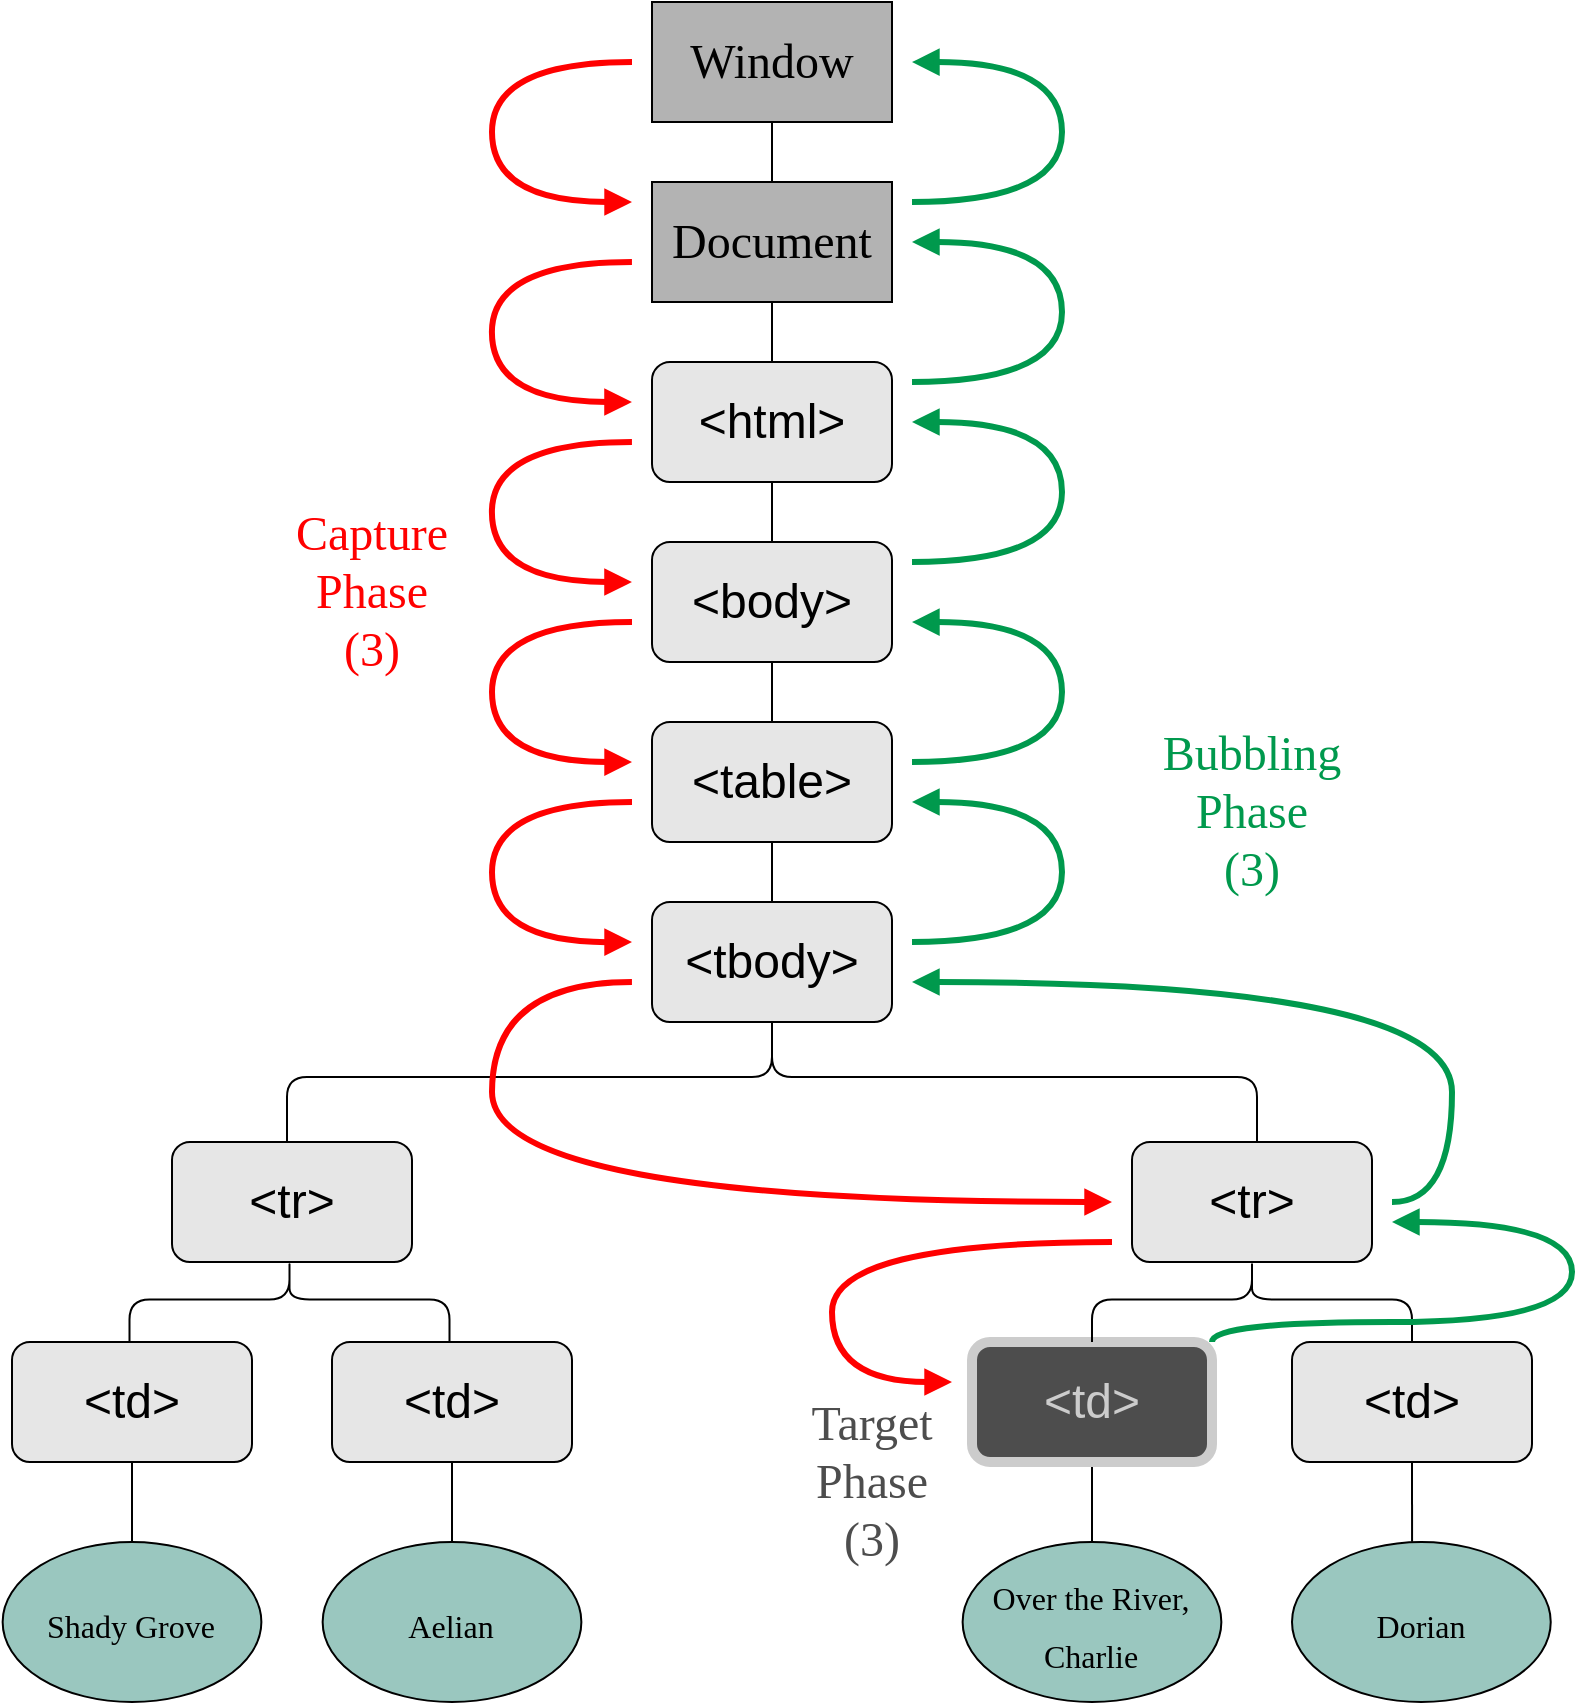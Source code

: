 <mxfile version="20.2.3" type="device"><diagram id="n8ZPYrHv9_kCDJCFgbEI" name="Page-1"><mxGraphModel dx="1422" dy="865" grid="1" gridSize="10" guides="1" tooltips="1" connect="1" arrows="1" fold="1" page="1" pageScale="1" pageWidth="850" pageHeight="1100" math="0" shadow="0"><root><mxCell id="0"/><mxCell id="1" parent="0"/><mxCell id="9qee8gHzmPaIPah6g7Xn-10" style="edgeStyle=orthogonalEdgeStyle;rounded=0;orthogonalLoop=1;jettySize=auto;html=1;exitX=0.5;exitY=1;exitDx=0;exitDy=0;entryX=0.5;entryY=0;entryDx=0;entryDy=0;fontFamily=Times New Roman;fontSize=24;endArrow=none;endFill=0;" parent="1" source="9qee8gHzmPaIPah6g7Xn-1" target="9qee8gHzmPaIPah6g7Xn-3" edge="1"><mxGeometry relative="1" as="geometry"/></mxCell><mxCell id="9qee8gHzmPaIPah6g7Xn-1" value="&lt;font style=&quot;font-size: 24px;&quot;&gt;&amp;lt;html&amp;gt;&lt;/font&gt;" style="rounded=1;whiteSpace=wrap;html=1;fillColor=#E6E6E6;" parent="1" vertex="1"><mxGeometry x="360" y="210" width="120" height="60" as="geometry"/></mxCell><mxCell id="9qee8gHzmPaIPah6g7Xn-12" style="edgeStyle=orthogonalEdgeStyle;rounded=0;orthogonalLoop=1;jettySize=auto;html=1;exitX=0.5;exitY=1;exitDx=0;exitDy=0;entryX=0.5;entryY=0;entryDx=0;entryDy=0;fontFamily=Times New Roman;fontSize=24;endArrow=none;endFill=0;" parent="1" source="9qee8gHzmPaIPah6g7Xn-2" target="9qee8gHzmPaIPah6g7Xn-4" edge="1"><mxGeometry relative="1" as="geometry"/></mxCell><mxCell id="9qee8gHzmPaIPah6g7Xn-2" value="&lt;font style=&quot;font-size: 24px;&quot;&gt;&amp;lt;table&amp;gt;&lt;/font&gt;" style="rounded=1;whiteSpace=wrap;html=1;fillColor=#E6E6E6;" parent="1" vertex="1"><mxGeometry x="360" y="390" width="120" height="60" as="geometry"/></mxCell><mxCell id="9qee8gHzmPaIPah6g7Xn-11" style="edgeStyle=orthogonalEdgeStyle;rounded=0;orthogonalLoop=1;jettySize=auto;html=1;exitX=0.5;exitY=1;exitDx=0;exitDy=0;entryX=0.5;entryY=0;entryDx=0;entryDy=0;fontFamily=Times New Roman;fontSize=24;endArrow=none;endFill=0;" parent="1" source="9qee8gHzmPaIPah6g7Xn-3" target="9qee8gHzmPaIPah6g7Xn-2" edge="1"><mxGeometry relative="1" as="geometry"/></mxCell><mxCell id="9qee8gHzmPaIPah6g7Xn-3" value="&lt;font style=&quot;font-size: 24px;&quot;&gt;&amp;lt;body&amp;gt;&lt;/font&gt;" style="rounded=1;whiteSpace=wrap;html=1;fillColor=#E6E6E6;" parent="1" vertex="1"><mxGeometry x="360" y="300" width="120" height="60" as="geometry"/></mxCell><mxCell id="9qee8gHzmPaIPah6g7Xn-4" value="&lt;font style=&quot;font-size: 24px;&quot;&gt;&amp;lt;tbody&amp;gt;&lt;/font&gt;" style="rounded=1;whiteSpace=wrap;html=1;fillColor=#E6E6E6;" parent="1" vertex="1"><mxGeometry x="360" y="480" width="120" height="60" as="geometry"/></mxCell><mxCell id="9qee8gHzmPaIPah6g7Xn-8" style="edgeStyle=orthogonalEdgeStyle;rounded=0;orthogonalLoop=1;jettySize=auto;html=1;exitX=0.5;exitY=1;exitDx=0;exitDy=0;fontFamily=Times New Roman;fontSize=24;endArrow=none;endFill=0;" parent="1" source="9qee8gHzmPaIPah6g7Xn-5" target="9qee8gHzmPaIPah6g7Xn-7" edge="1"><mxGeometry relative="1" as="geometry"/></mxCell><mxCell id="9qee8gHzmPaIPah6g7Xn-5" value="Window" style="rounded=0;whiteSpace=wrap;html=1;fontFamily=Times New Roman;fontSize=24;fillColor=#B3B3B3;" parent="1" vertex="1"><mxGeometry x="360" y="30" width="120" height="60" as="geometry"/></mxCell><mxCell id="9qee8gHzmPaIPah6g7Xn-9" style="edgeStyle=orthogonalEdgeStyle;rounded=0;orthogonalLoop=1;jettySize=auto;html=1;exitX=0.5;exitY=1;exitDx=0;exitDy=0;entryX=0.5;entryY=0;entryDx=0;entryDy=0;fontFamily=Times New Roman;fontSize=24;endArrow=none;endFill=0;" parent="1" source="9qee8gHzmPaIPah6g7Xn-7" target="9qee8gHzmPaIPah6g7Xn-1" edge="1"><mxGeometry relative="1" as="geometry"/></mxCell><mxCell id="9qee8gHzmPaIPah6g7Xn-7" value="Document" style="rounded=0;whiteSpace=wrap;html=1;fontFamily=Times New Roman;fontSize=24;fillColor=#B3B3B3;" parent="1" vertex="1"><mxGeometry x="360" y="120" width="120" height="60" as="geometry"/></mxCell><mxCell id="9qee8gHzmPaIPah6g7Xn-13" value="&lt;font style=&quot;font-size: 24px;&quot;&gt;&amp;lt;tr&amp;gt;&lt;/font&gt;" style="rounded=1;whiteSpace=wrap;html=1;fillColor=#E6E6E6;" parent="1" vertex="1"><mxGeometry x="600" y="600" width="120" height="60" as="geometry"/></mxCell><mxCell id="9qee8gHzmPaIPah6g7Xn-53" style="edgeStyle=orthogonalEdgeStyle;orthogonalLoop=1;jettySize=auto;html=1;exitX=0.5;exitY=1;exitDx=0;exitDy=0;entryX=0.5;entryY=0;entryDx=0;entryDy=0;fontFamily=Times New Roman;fontSize=16;fontColor=#4D4D4D;startArrow=none;startFill=0;endArrow=none;endFill=0;strokeColor=#000000;strokeWidth=1;rounded=0;" parent="1" source="9qee8gHzmPaIPah6g7Xn-14" target="9qee8gHzmPaIPah6g7Xn-51" edge="1"><mxGeometry relative="1" as="geometry"/></mxCell><mxCell id="9qee8gHzmPaIPah6g7Xn-14" value="&lt;font style=&quot;font-size: 24px;&quot;&gt;&amp;lt;td&amp;gt;&lt;/font&gt;" style="rounded=1;whiteSpace=wrap;html=1;fillColor=#E6E6E6;" parent="1" vertex="1"><mxGeometry x="200" y="700" width="120" height="60" as="geometry"/></mxCell><mxCell id="9qee8gHzmPaIPah6g7Xn-16" value="&lt;font style=&quot;font-size: 24px;&quot;&gt;&amp;lt;tr&amp;gt;&lt;/font&gt;" style="rounded=1;whiteSpace=wrap;html=1;fillColor=#E6E6E6;" parent="1" vertex="1"><mxGeometry x="120" y="600" width="120" height="60" as="geometry"/></mxCell><mxCell id="9qee8gHzmPaIPah6g7Xn-54" style="edgeStyle=orthogonalEdgeStyle;rounded=0;orthogonalLoop=1;jettySize=auto;html=1;exitX=0.5;exitY=1;exitDx=0;exitDy=0;entryX=0.5;entryY=0;entryDx=0;entryDy=0;fontFamily=Times New Roman;fontSize=16;fontColor=#4D4D4D;startArrow=none;startFill=0;endArrow=none;endFill=0;strokeColor=#000000;strokeWidth=1;" parent="1" source="9qee8gHzmPaIPah6g7Xn-17" target="9qee8gHzmPaIPah6g7Xn-52" edge="1"><mxGeometry relative="1" as="geometry"/></mxCell><mxCell id="9qee8gHzmPaIPah6g7Xn-17" value="&lt;font style=&quot;font-size: 24px;&quot;&gt;&amp;lt;td&amp;gt;&lt;/font&gt;" style="rounded=1;whiteSpace=wrap;html=1;fillColor=#E6E6E6;" parent="1" vertex="1"><mxGeometry x="40" y="700" width="120" height="60" as="geometry"/></mxCell><mxCell id="9qee8gHzmPaIPah6g7Xn-55" style="edgeStyle=orthogonalEdgeStyle;rounded=0;orthogonalLoop=1;jettySize=auto;html=1;exitX=0.5;exitY=1;exitDx=0;exitDy=0;entryX=0.5;entryY=0;entryDx=0;entryDy=0;fontFamily=Times New Roman;fontSize=16;fontColor=#4D4D4D;startArrow=none;startFill=0;endArrow=none;endFill=0;strokeColor=#000000;strokeWidth=1;" parent="1" source="9qee8gHzmPaIPah6g7Xn-18" target="9qee8gHzmPaIPah6g7Xn-44" edge="1"><mxGeometry relative="1" as="geometry"/></mxCell><mxCell id="9qee8gHzmPaIPah6g7Xn-18" value="&lt;font color=&quot;#cccccc&quot; style=&quot;font-size: 24px;&quot;&gt;&amp;lt;td&amp;gt;&lt;/font&gt;" style="rounded=1;whiteSpace=wrap;html=1;fillColor=#4D4D4D;strokeWidth=5;strokeColor=#CCCCCC;" parent="1" vertex="1"><mxGeometry x="520" y="700" width="120" height="60" as="geometry"/></mxCell><mxCell id="9qee8gHzmPaIPah6g7Xn-56" style="edgeStyle=orthogonalEdgeStyle;rounded=0;orthogonalLoop=1;jettySize=auto;html=1;exitX=0.5;exitY=1;exitDx=0;exitDy=0;entryX=0.464;entryY=-0.002;entryDx=0;entryDy=0;entryPerimeter=0;fontFamily=Times New Roman;fontSize=16;fontColor=#4D4D4D;startArrow=none;startFill=0;endArrow=none;endFill=0;strokeColor=#000000;strokeWidth=1;" parent="1" source="9qee8gHzmPaIPah6g7Xn-19" target="9qee8gHzmPaIPah6g7Xn-50" edge="1"><mxGeometry relative="1" as="geometry"/></mxCell><mxCell id="9qee8gHzmPaIPah6g7Xn-19" value="&lt;font style=&quot;font-size: 24px;&quot;&gt;&amp;lt;td&amp;gt;&lt;/font&gt;" style="rounded=1;whiteSpace=wrap;html=1;fillColor=#E6E6E6;" parent="1" vertex="1"><mxGeometry x="680" y="700" width="120" height="60" as="geometry"/></mxCell><mxCell id="9qee8gHzmPaIPah6g7Xn-20" value="" style="shape=curlyBracket;whiteSpace=wrap;html=1;rounded=1;flipH=1;fontFamily=Times New Roman;fontSize=24;fillColor=none;rotation=-90;size=0.5;" parent="1" vertex="1"><mxGeometry x="387.5" y="325" width="65" height="485" as="geometry"/></mxCell><mxCell id="9qee8gHzmPaIPah6g7Xn-21" value="" style="shape=curlyBracket;whiteSpace=wrap;html=1;rounded=1;flipH=1;fontFamily=Times New Roman;fontSize=24;fillColor=none;rotation=-90;" parent="1" vertex="1"><mxGeometry x="638.75" y="598.75" width="42.5" height="160" as="geometry"/></mxCell><mxCell id="9qee8gHzmPaIPah6g7Xn-22" value="" style="shape=curlyBracket;whiteSpace=wrap;html=1;rounded=1;flipH=1;fontFamily=Times New Roman;fontSize=24;fillColor=none;rotation=-90;" parent="1" vertex="1"><mxGeometry x="157.5" y="598.75" width="42.5" height="160" as="geometry"/></mxCell><mxCell id="9qee8gHzmPaIPah6g7Xn-25" style="edgeStyle=orthogonalEdgeStyle;orthogonalLoop=1;jettySize=auto;html=1;fontFamily=Times New Roman;fontSize=24;endArrow=block;endFill=1;curved=1;entryX=0;entryY=0.5;entryDx=0;entryDy=0;strokeColor=#FF0000;strokeWidth=3;startArrow=none;startFill=0;" parent="1" edge="1"><mxGeometry relative="1" as="geometry"><mxPoint x="350" y="130.0" as="targetPoint"/><mxPoint x="350" y="60" as="sourcePoint"/><Array as="points"><mxPoint x="280" y="60"/><mxPoint x="280" y="130"/></Array></mxGeometry></mxCell><mxCell id="9qee8gHzmPaIPah6g7Xn-28" style="edgeStyle=orthogonalEdgeStyle;orthogonalLoop=1;jettySize=auto;html=1;fontFamily=Times New Roman;fontSize=24;endArrow=block;endFill=1;curved=1;entryX=0;entryY=0.5;entryDx=0;entryDy=0;strokeColor=#FF0000;strokeWidth=3;" parent="1" edge="1"><mxGeometry relative="1" as="geometry"><mxPoint x="349.97" y="230.0" as="targetPoint"/><mxPoint x="349.97" y="160" as="sourcePoint"/><Array as="points"><mxPoint x="279.97" y="160"/><mxPoint x="279.97" y="230"/></Array></mxGeometry></mxCell><mxCell id="9qee8gHzmPaIPah6g7Xn-30" style="edgeStyle=orthogonalEdgeStyle;orthogonalLoop=1;jettySize=auto;html=1;fontFamily=Times New Roman;fontSize=24;endArrow=block;endFill=1;curved=1;entryX=0;entryY=0.5;entryDx=0;entryDy=0;strokeColor=#FF0000;strokeWidth=3;" parent="1" edge="1"><mxGeometry relative="1" as="geometry"><mxPoint x="349.97" y="320.0" as="targetPoint"/><mxPoint x="349.97" y="250" as="sourcePoint"/><Array as="points"><mxPoint x="279.97" y="250"/><mxPoint x="279.97" y="320"/></Array></mxGeometry></mxCell><mxCell id="9qee8gHzmPaIPah6g7Xn-31" style="edgeStyle=orthogonalEdgeStyle;orthogonalLoop=1;jettySize=auto;html=1;fontFamily=Times New Roman;fontSize=24;endArrow=block;endFill=1;curved=1;entryX=0;entryY=0.5;entryDx=0;entryDy=0;strokeColor=#FF0000;strokeWidth=3;" parent="1" edge="1"><mxGeometry relative="1" as="geometry"><mxPoint x="350" y="410.03" as="targetPoint"/><mxPoint x="350" y="340.03" as="sourcePoint"/><Array as="points"><mxPoint x="280" y="340.03"/><mxPoint x="280" y="410.03"/></Array></mxGeometry></mxCell><mxCell id="9qee8gHzmPaIPah6g7Xn-32" style="edgeStyle=orthogonalEdgeStyle;orthogonalLoop=1;jettySize=auto;html=1;fontFamily=Times New Roman;fontSize=24;endArrow=block;endFill=1;curved=1;entryX=0;entryY=0.5;entryDx=0;entryDy=0;strokeColor=#FF0000;strokeWidth=3;" parent="1" edge="1"><mxGeometry relative="1" as="geometry"><mxPoint x="350" y="500.06" as="targetPoint"/><mxPoint x="350" y="430.06" as="sourcePoint"/><Array as="points"><mxPoint x="280" y="430.06"/><mxPoint x="280" y="500.06"/></Array></mxGeometry></mxCell><mxCell id="9qee8gHzmPaIPah6g7Xn-33" style="edgeStyle=orthogonalEdgeStyle;orthogonalLoop=1;jettySize=auto;html=1;fontFamily=Times New Roman;fontSize=24;endArrow=none;endFill=0;curved=1;entryX=0;entryY=0.5;entryDx=0;entryDy=0;strokeColor=#00994D;strokeWidth=3;startArrow=block;startFill=1;" parent="1" edge="1"><mxGeometry relative="1" as="geometry"><mxPoint x="490" y="130.03" as="targetPoint"/><mxPoint x="490" y="60.03" as="sourcePoint"/><Array as="points"><mxPoint x="565.01" y="60.03"/><mxPoint x="565.01" y="130.03"/></Array></mxGeometry></mxCell><mxCell id="9qee8gHzmPaIPah6g7Xn-34" style="edgeStyle=orthogonalEdgeStyle;orthogonalLoop=1;jettySize=auto;html=1;fontFamily=Times New Roman;fontSize=24;endArrow=none;endFill=0;curved=1;entryX=0;entryY=0.5;entryDx=0;entryDy=0;strokeColor=#00994D;strokeWidth=3;startArrow=block;startFill=1;" parent="1" edge="1"><mxGeometry relative="1" as="geometry"><mxPoint x="490" y="220.0" as="targetPoint"/><mxPoint x="490" y="150.0" as="sourcePoint"/><Array as="points"><mxPoint x="565.01" y="150"/><mxPoint x="565.01" y="220"/></Array></mxGeometry></mxCell><mxCell id="9qee8gHzmPaIPah6g7Xn-35" style="edgeStyle=orthogonalEdgeStyle;orthogonalLoop=1;jettySize=auto;html=1;fontFamily=Times New Roman;fontSize=24;endArrow=none;endFill=0;curved=1;entryX=0;entryY=0.5;entryDx=0;entryDy=0;strokeColor=#00994D;strokeWidth=3;startArrow=block;startFill=1;" parent="1" edge="1"><mxGeometry relative="1" as="geometry"><mxPoint x="490" y="310" as="targetPoint"/><mxPoint x="490" y="240.0" as="sourcePoint"/><Array as="points"><mxPoint x="565.01" y="240"/><mxPoint x="565.01" y="310"/></Array></mxGeometry></mxCell><mxCell id="9qee8gHzmPaIPah6g7Xn-36" style="edgeStyle=orthogonalEdgeStyle;orthogonalLoop=1;jettySize=auto;html=1;fontFamily=Times New Roman;fontSize=24;endArrow=none;endFill=0;curved=1;entryX=0;entryY=0.5;entryDx=0;entryDy=0;strokeColor=#00994D;strokeWidth=3;startArrow=block;startFill=1;" parent="1" edge="1"><mxGeometry relative="1" as="geometry"><mxPoint x="490" y="500" as="targetPoint"/><mxPoint x="490" y="430" as="sourcePoint"/><Array as="points"><mxPoint x="565.01" y="430"/><mxPoint x="565.01" y="500"/></Array></mxGeometry></mxCell><mxCell id="9qee8gHzmPaIPah6g7Xn-37" style="edgeStyle=orthogonalEdgeStyle;orthogonalLoop=1;jettySize=auto;html=1;fontFamily=Times New Roman;fontSize=24;endArrow=none;endFill=0;curved=1;entryX=0;entryY=0.5;entryDx=0;entryDy=0;strokeColor=#00994D;strokeWidth=3;startArrow=block;startFill=1;" parent="1" edge="1"><mxGeometry relative="1" as="geometry"><mxPoint x="490" y="410.03" as="targetPoint"/><mxPoint x="490" y="340.03" as="sourcePoint"/><Array as="points"><mxPoint x="565.01" y="340.03"/><mxPoint x="565.01" y="410.03"/></Array></mxGeometry></mxCell><mxCell id="9qee8gHzmPaIPah6g7Xn-39" style="edgeStyle=orthogonalEdgeStyle;orthogonalLoop=1;jettySize=auto;html=1;fontFamily=Times New Roman;fontSize=24;endArrow=none;endFill=0;curved=1;entryX=0;entryY=0.5;entryDx=0;entryDy=0;strokeColor=#00994D;strokeWidth=3;startArrow=block;startFill=1;" parent="1" edge="1"><mxGeometry relative="1" as="geometry"><mxPoint x="730" y="630.06" as="targetPoint"/><mxPoint x="490" y="520" as="sourcePoint"/><Array as="points"><mxPoint x="760" y="520"/><mxPoint x="760" y="630"/></Array></mxGeometry></mxCell><mxCell id="9qee8gHzmPaIPah6g7Xn-40" style="edgeStyle=orthogonalEdgeStyle;orthogonalLoop=1;jettySize=auto;html=1;fontFamily=Times New Roman;fontSize=24;endArrow=none;endFill=0;curved=1;strokeColor=#00994D;strokeWidth=3;startArrow=block;startFill=1;" parent="1" edge="1"><mxGeometry relative="1" as="geometry"><mxPoint x="640" y="700" as="targetPoint"/><mxPoint x="730" y="640" as="sourcePoint"/><Array as="points"><mxPoint x="820" y="640"/><mxPoint x="820" y="690"/><mxPoint x="640" y="690"/><mxPoint x="640" y="700"/></Array></mxGeometry></mxCell><mxCell id="9qee8gHzmPaIPah6g7Xn-42" style="edgeStyle=orthogonalEdgeStyle;orthogonalLoop=1;jettySize=auto;html=1;fontFamily=Times New Roman;fontSize=24;endArrow=block;endFill=1;curved=1;strokeColor=#FF0000;strokeWidth=3;" parent="1" edge="1"><mxGeometry relative="1" as="geometry"><mxPoint x="590" y="630" as="targetPoint"/><mxPoint x="349.97" y="520" as="sourcePoint"/><Array as="points"><mxPoint x="280" y="520"/><mxPoint x="280" y="630"/></Array></mxGeometry></mxCell><mxCell id="9qee8gHzmPaIPah6g7Xn-43" style="edgeStyle=orthogonalEdgeStyle;orthogonalLoop=1;jettySize=auto;html=1;fontFamily=Times New Roman;fontSize=24;endArrow=block;endFill=1;curved=1;strokeColor=#FF0000;strokeWidth=3;" parent="1" edge="1"><mxGeometry relative="1" as="geometry"><mxPoint x="510" y="720" as="targetPoint"/><mxPoint x="590" y="650" as="sourcePoint"/><Array as="points"><mxPoint x="450" y="650"/><mxPoint x="450" y="720"/></Array></mxGeometry></mxCell><mxCell id="9qee8gHzmPaIPah6g7Xn-44" value="&lt;font style=&quot;font-size: 16px;&quot;&gt;Over the River, Charlie&lt;/font&gt;" style="ellipse;whiteSpace=wrap;html=1;fontFamily=Times New Roman;fontSize=24;fillColor=#9AC7BF;" parent="1" vertex="1"><mxGeometry x="515.31" y="800" width="129.37" height="80" as="geometry"/></mxCell><mxCell id="9qee8gHzmPaIPah6g7Xn-45" value="&lt;font color=&quot;#00994d&quot;&gt;Bubbling Phase (3)&lt;/font&gt;" style="text;html=1;strokeColor=none;fillColor=none;align=center;verticalAlign=middle;whiteSpace=wrap;rounded=0;fontFamily=Times New Roman;fontSize=24;fontColor=#CCCCCC;" parent="1" vertex="1"><mxGeometry x="630" y="420" width="60" height="30" as="geometry"/></mxCell><mxCell id="9qee8gHzmPaIPah6g7Xn-46" value="&lt;font color=&quot;#ff0000&quot;&gt;Capture&lt;br&gt;Phase (3)&lt;/font&gt;" style="text;html=1;strokeColor=none;fillColor=none;align=center;verticalAlign=middle;whiteSpace=wrap;rounded=0;fontFamily=Times New Roman;fontSize=24;fontColor=#CCCCCC;" parent="1" vertex="1"><mxGeometry x="190" y="310" width="60" height="30" as="geometry"/></mxCell><mxCell id="9qee8gHzmPaIPah6g7Xn-47" value="&lt;font color=&quot;#4d4d4d&quot;&gt;Target&lt;br&gt;Phase (3)&lt;/font&gt;" style="text;html=1;strokeColor=none;fillColor=none;align=center;verticalAlign=middle;whiteSpace=wrap;rounded=0;fontFamily=Times New Roman;fontSize=24;fontColor=#CCCCCC;" parent="1" vertex="1"><mxGeometry x="440" y="760" width="60" height="20" as="geometry"/></mxCell><mxCell id="9qee8gHzmPaIPah6g7Xn-50" value="&lt;font style=&quot;font-size: 16px;&quot;&gt;Dorian&lt;/font&gt;" style="ellipse;whiteSpace=wrap;html=1;fontFamily=Times New Roman;fontSize=24;fillColor=#9AC7BF;" parent="1" vertex="1"><mxGeometry x="680" y="800" width="129.37" height="80" as="geometry"/></mxCell><mxCell id="9qee8gHzmPaIPah6g7Xn-51" value="&lt;font style=&quot;font-size: 16px;&quot;&gt;Aelian&lt;/font&gt;" style="ellipse;whiteSpace=wrap;html=1;fontFamily=Times New Roman;fontSize=24;fillColor=#9AC7BF;" parent="1" vertex="1"><mxGeometry x="195.32" y="800" width="129.37" height="80" as="geometry"/></mxCell><mxCell id="9qee8gHzmPaIPah6g7Xn-52" value="&lt;font style=&quot;font-size: 16px;&quot;&gt;Shady Grove&lt;/font&gt;" style="ellipse;whiteSpace=wrap;html=1;fontFamily=Times New Roman;fontSize=24;fillColor=#9AC7BF;" parent="1" vertex="1"><mxGeometry x="35.32" y="800" width="129.37" height="80" as="geometry"/></mxCell></root></mxGraphModel></diagram></mxfile>